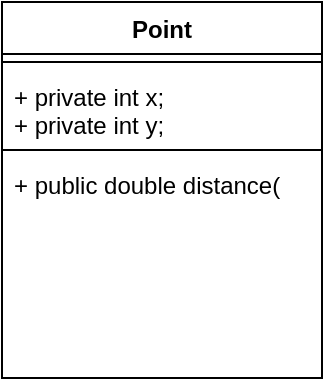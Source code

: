 <mxfile version="23.0.1" type="github">
  <diagram id="C5RBs43oDa-KdzZeNtuy" name="Page-1">
    <mxGraphModel dx="913" dy="543" grid="1" gridSize="10" guides="1" tooltips="1" connect="1" arrows="1" fold="1" page="1" pageScale="1" pageWidth="827" pageHeight="1169" math="0" shadow="0">
      <root>
        <mxCell id="WIyWlLk6GJQsqaUBKTNV-0" />
        <mxCell id="WIyWlLk6GJQsqaUBKTNV-1" parent="WIyWlLk6GJQsqaUBKTNV-0" />
        <mxCell id="gLOpjrWsr7CwgDJ90xU5-5" value="Point" style="swimlane;fontStyle=1;align=center;verticalAlign=top;childLayout=stackLayout;horizontal=1;startSize=26;horizontalStack=0;resizeParent=1;resizeParentMax=0;resizeLast=0;collapsible=1;marginBottom=0;whiteSpace=wrap;html=1;" vertex="1" parent="WIyWlLk6GJQsqaUBKTNV-1">
          <mxGeometry x="450" y="70" width="160" height="188" as="geometry" />
        </mxCell>
        <mxCell id="gLOpjrWsr7CwgDJ90xU5-11" value="" style="line;strokeWidth=1;fillColor=none;align=left;verticalAlign=middle;spacingTop=-1;spacingLeft=3;spacingRight=3;rotatable=0;labelPosition=right;points=[];portConstraint=eastwest;strokeColor=inherit;" vertex="1" parent="gLOpjrWsr7CwgDJ90xU5-5">
          <mxGeometry y="26" width="160" height="8" as="geometry" />
        </mxCell>
        <mxCell id="gLOpjrWsr7CwgDJ90xU5-6" value="+ private int x;&lt;br&gt;+ private int y;" style="text;strokeColor=none;fillColor=none;align=left;verticalAlign=top;spacingLeft=4;spacingRight=4;overflow=hidden;rotatable=0;points=[[0,0.5],[1,0.5]];portConstraint=eastwest;whiteSpace=wrap;html=1;" vertex="1" parent="gLOpjrWsr7CwgDJ90xU5-5">
          <mxGeometry y="34" width="160" height="36" as="geometry" />
        </mxCell>
        <mxCell id="gLOpjrWsr7CwgDJ90xU5-12" value="" style="line;strokeWidth=1;fillColor=none;align=left;verticalAlign=middle;spacingTop=-1;spacingLeft=3;spacingRight=3;rotatable=0;labelPosition=right;points=[];portConstraint=eastwest;strokeColor=inherit;" vertex="1" parent="gLOpjrWsr7CwgDJ90xU5-5">
          <mxGeometry y="70" width="160" height="8" as="geometry" />
        </mxCell>
        <mxCell id="gLOpjrWsr7CwgDJ90xU5-8" value="+ public double distance(" style="text;strokeColor=none;fillColor=none;align=left;verticalAlign=top;spacingLeft=4;spacingRight=4;overflow=hidden;rotatable=0;points=[[0,0.5],[1,0.5]];portConstraint=eastwest;whiteSpace=wrap;html=1;" vertex="1" parent="gLOpjrWsr7CwgDJ90xU5-5">
          <mxGeometry y="78" width="160" height="110" as="geometry" />
        </mxCell>
      </root>
    </mxGraphModel>
  </diagram>
</mxfile>
